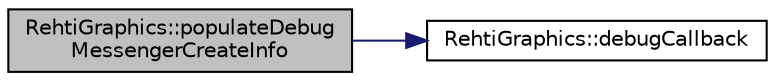 digraph "RehtiGraphics::populateDebugMessengerCreateInfo"
{
 // LATEX_PDF_SIZE
  edge [fontname="Helvetica",fontsize="10",labelfontname="Helvetica",labelfontsize="10"];
  node [fontname="Helvetica",fontsize="10",shape=record];
  rankdir="LR";
  Node1 [label="RehtiGraphics::populateDebug\lMessengerCreateInfo",height=0.2,width=0.4,color="black", fillcolor="grey75", style="filled", fontcolor="black",tooltip="Populates the debug messenger info."];
  Node1 -> Node2 [color="midnightblue",fontsize="10",style="solid",fontname="Helvetica"];
  Node2 [label="RehtiGraphics::debugCallback",height=0.2,width=0.4,color="black", fillcolor="white", style="filled",URL="$classRehtiGraphics.html#afc773ddc6b8f3d70bf0a8031577f3ceb",tooltip=" "];
}

